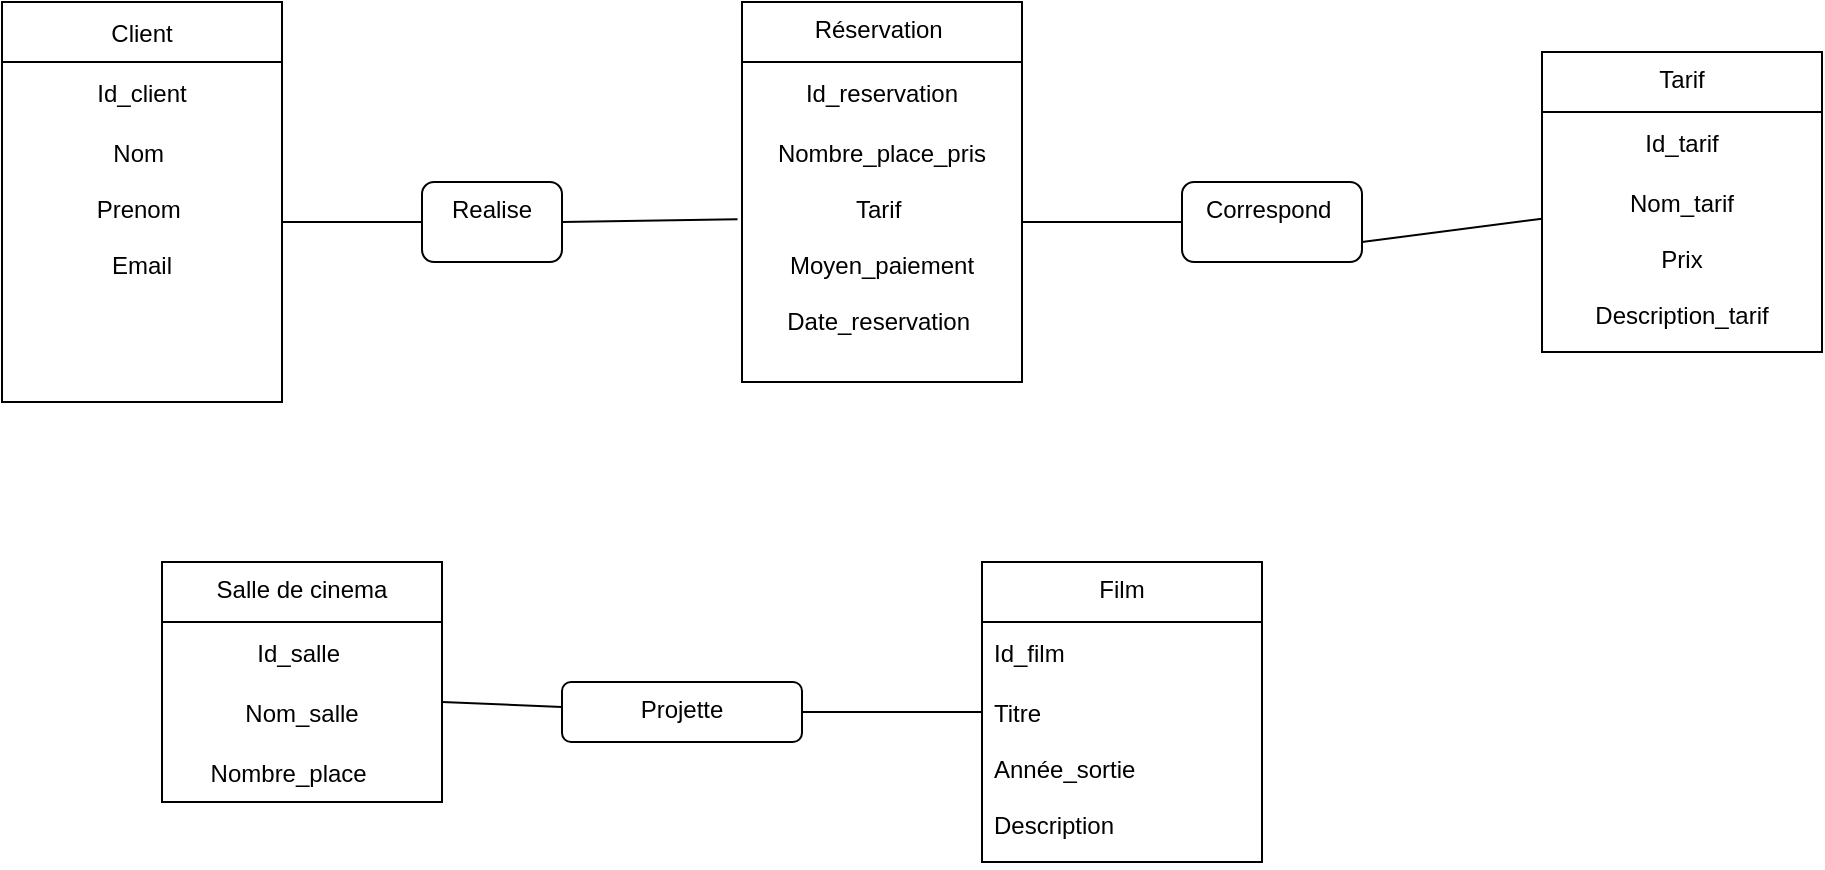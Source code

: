 <mxfile version="15.5.6" type="github">
  <diagram id="K6uwvd9n7Gt3Rg1aZ8ML" name="Page-1">
    <mxGraphModel dx="782" dy="468" grid="1" gridSize="10" guides="1" tooltips="1" connect="1" arrows="1" fold="1" page="1" pageScale="1" pageWidth="827" pageHeight="1169" math="0" shadow="0">
      <root>
        <mxCell id="0" />
        <mxCell id="1" parent="0" />
        <mxCell id="ROJ6kFfHnsHqCClzYR_g-1" value="Client" style="swimlane;fontStyle=0;childLayout=stackLayout;horizontal=1;startSize=30;horizontalStack=0;resizeParent=1;resizeParentMax=0;resizeLast=0;collapsible=1;marginBottom=0;align=center;" parent="1" vertex="1">
          <mxGeometry x="40" y="130" width="140" height="200" as="geometry" />
        </mxCell>
        <mxCell id="ROJ6kFfHnsHqCClzYR_g-2" value="Id_client" style="text;strokeColor=none;fillColor=none;align=center;verticalAlign=middle;spacingLeft=4;spacingRight=4;overflow=hidden;points=[[0,0.5],[1,0.5]];portConstraint=eastwest;rotatable=0;" parent="ROJ6kFfHnsHqCClzYR_g-1" vertex="1">
          <mxGeometry y="30" width="140" height="30" as="geometry" />
        </mxCell>
        <mxCell id="ROJ6kFfHnsHqCClzYR_g-3" value="Nom " style="text;strokeColor=none;fillColor=none;align=center;verticalAlign=middle;spacingLeft=4;spacingRight=4;overflow=hidden;points=[[0,0.5],[1,0.5]];portConstraint=eastwest;rotatable=0;" parent="ROJ6kFfHnsHqCClzYR_g-1" vertex="1">
          <mxGeometry y="60" width="140" height="30" as="geometry" />
        </mxCell>
        <mxCell id="ROJ6kFfHnsHqCClzYR_g-4" value="Prenom &#xa;&#xa;Email" style="text;strokeColor=none;fillColor=none;align=center;verticalAlign=top;spacingLeft=4;spacingRight=4;overflow=hidden;points=[[0,0.5],[1,0.5]];portConstraint=eastwest;rotatable=0;" parent="ROJ6kFfHnsHqCClzYR_g-1" vertex="1">
          <mxGeometry y="90" width="140" height="110" as="geometry" />
        </mxCell>
        <mxCell id="ROJ6kFfHnsHqCClzYR_g-5" value="Salle de cinema" style="swimlane;fontStyle=0;childLayout=stackLayout;horizontal=1;startSize=30;horizontalStack=0;resizeParent=1;resizeParentMax=0;resizeLast=0;collapsible=1;marginBottom=0;fillColor=default;verticalAlign=top;align=center;" parent="1" vertex="1">
          <mxGeometry x="120" y="410" width="140" height="120" as="geometry" />
        </mxCell>
        <mxCell id="ROJ6kFfHnsHqCClzYR_g-6" value="Id_salle " style="text;strokeColor=none;fillColor=none;align=center;verticalAlign=middle;spacingLeft=4;spacingRight=4;overflow=hidden;points=[[0,0.5],[1,0.5]];portConstraint=eastwest;rotatable=0;" parent="ROJ6kFfHnsHqCClzYR_g-5" vertex="1">
          <mxGeometry y="30" width="140" height="30" as="geometry" />
        </mxCell>
        <mxCell id="ROJ6kFfHnsHqCClzYR_g-8" value="Nom_salle" style="text;strokeColor=none;fillColor=none;align=center;verticalAlign=middle;spacingLeft=4;spacingRight=4;overflow=hidden;points=[[0,0.5],[1,0.5]];portConstraint=eastwest;rotatable=0;" parent="ROJ6kFfHnsHqCClzYR_g-5" vertex="1">
          <mxGeometry y="60" width="140" height="30" as="geometry" />
        </mxCell>
        <mxCell id="ROJ6kFfHnsHqCClzYR_g-7" value="Nombre_place    " style="text;strokeColor=none;fillColor=none;align=center;verticalAlign=middle;spacingLeft=4;spacingRight=4;overflow=hidden;points=[[0,0.5],[1,0.5]];portConstraint=eastwest;rotatable=0;" parent="ROJ6kFfHnsHqCClzYR_g-5" vertex="1">
          <mxGeometry y="90" width="140" height="30" as="geometry" />
        </mxCell>
        <mxCell id="ROJ6kFfHnsHqCClzYR_g-9" value="Tarif" style="swimlane;fontStyle=0;childLayout=stackLayout;horizontal=1;startSize=30;horizontalStack=0;resizeParent=1;resizeParentMax=0;resizeLast=0;collapsible=1;marginBottom=0;fillColor=default;verticalAlign=top;align=center;" parent="1" vertex="1">
          <mxGeometry x="810" y="155" width="140" height="150" as="geometry" />
        </mxCell>
        <mxCell id="ROJ6kFfHnsHqCClzYR_g-10" value="Id_tarif" style="text;strokeColor=none;fillColor=none;align=center;verticalAlign=middle;spacingLeft=4;spacingRight=4;overflow=hidden;points=[[0,0.5],[1,0.5]];portConstraint=eastwest;rotatable=0;" parent="ROJ6kFfHnsHqCClzYR_g-9" vertex="1">
          <mxGeometry y="30" width="140" height="30" as="geometry" />
        </mxCell>
        <mxCell id="ROJ6kFfHnsHqCClzYR_g-11" value="Nom_tarif" style="text;strokeColor=none;fillColor=none;align=center;verticalAlign=middle;spacingLeft=4;spacingRight=4;overflow=hidden;points=[[0,0.5],[1,0.5]];portConstraint=eastwest;rotatable=0;" parent="ROJ6kFfHnsHqCClzYR_g-9" vertex="1">
          <mxGeometry y="60" width="140" height="30" as="geometry" />
        </mxCell>
        <mxCell id="ROJ6kFfHnsHqCClzYR_g-12" value="Prix&#xa;&#xa;Description_tarif" style="text;strokeColor=none;fillColor=none;align=center;verticalAlign=top;spacingLeft=4;spacingRight=4;overflow=hidden;points=[[0,0.5],[1,0.5]];portConstraint=eastwest;rotatable=0;" parent="ROJ6kFfHnsHqCClzYR_g-9" vertex="1">
          <mxGeometry y="90" width="140" height="60" as="geometry" />
        </mxCell>
        <mxCell id="ROJ6kFfHnsHqCClzYR_g-13" value="Réservation " style="swimlane;fontStyle=0;childLayout=stackLayout;horizontal=1;startSize=30;horizontalStack=0;resizeParent=1;resizeParentMax=0;resizeLast=0;collapsible=1;marginBottom=0;fillColor=default;verticalAlign=top;align=center;" parent="1" vertex="1">
          <mxGeometry x="410" y="130" width="140" height="190" as="geometry" />
        </mxCell>
        <mxCell id="ROJ6kFfHnsHqCClzYR_g-14" value="Id_reservation" style="text;strokeColor=none;fillColor=none;align=center;verticalAlign=middle;spacingLeft=4;spacingRight=4;overflow=hidden;points=[[0,0.5],[1,0.5]];portConstraint=eastwest;rotatable=0;" parent="ROJ6kFfHnsHqCClzYR_g-13" vertex="1">
          <mxGeometry y="30" width="140" height="30" as="geometry" />
        </mxCell>
        <mxCell id="ROJ6kFfHnsHqCClzYR_g-15" value="Nombre_place_pris" style="text;strokeColor=none;fillColor=none;align=center;verticalAlign=middle;spacingLeft=4;spacingRight=4;overflow=hidden;points=[[0,0.5],[1,0.5]];portConstraint=eastwest;rotatable=0;" parent="ROJ6kFfHnsHqCClzYR_g-13" vertex="1">
          <mxGeometry y="60" width="140" height="30" as="geometry" />
        </mxCell>
        <mxCell id="ROJ6kFfHnsHqCClzYR_g-16" value="Tarif &#xa;&#xa;Moyen_paiement&#xa;&#xa;Date_reservation &#xa;" style="text;strokeColor=none;fillColor=none;align=center;verticalAlign=top;spacingLeft=4;spacingRight=4;overflow=hidden;points=[[0,0.5],[1,0.5]];portConstraint=eastwest;rotatable=0;" parent="ROJ6kFfHnsHqCClzYR_g-13" vertex="1">
          <mxGeometry y="90" width="140" height="100" as="geometry" />
        </mxCell>
        <mxCell id="ROJ6kFfHnsHqCClzYR_g-17" value="Film" style="swimlane;fontStyle=0;childLayout=stackLayout;horizontal=1;startSize=30;horizontalStack=0;resizeParent=1;resizeParentMax=0;resizeLast=0;collapsible=1;marginBottom=0;fillColor=default;align=center;verticalAlign=top;" parent="1" vertex="1">
          <mxGeometry x="530" y="410" width="140" height="150" as="geometry" />
        </mxCell>
        <mxCell id="ROJ6kFfHnsHqCClzYR_g-18" value="Id_film" style="text;strokeColor=none;fillColor=none;align=left;verticalAlign=middle;spacingLeft=4;spacingRight=4;overflow=hidden;points=[[0,0.5],[1,0.5]];portConstraint=eastwest;rotatable=0;" parent="ROJ6kFfHnsHqCClzYR_g-17" vertex="1">
          <mxGeometry y="30" width="140" height="30" as="geometry" />
        </mxCell>
        <mxCell id="ROJ6kFfHnsHqCClzYR_g-19" value="Titre" style="text;strokeColor=none;fillColor=none;align=left;verticalAlign=middle;spacingLeft=4;spacingRight=4;overflow=hidden;points=[[0,0.5],[1,0.5]];portConstraint=eastwest;rotatable=0;" parent="ROJ6kFfHnsHqCClzYR_g-17" vertex="1">
          <mxGeometry y="60" width="140" height="30" as="geometry" />
        </mxCell>
        <mxCell id="ROJ6kFfHnsHqCClzYR_g-20" value="Année_sortie&#xa;&#xa;Description " style="text;strokeColor=none;fillColor=none;align=left;verticalAlign=top;spacingLeft=4;spacingRight=4;overflow=hidden;points=[[0,0.5],[1,0.5]];portConstraint=eastwest;rotatable=0;" parent="ROJ6kFfHnsHqCClzYR_g-17" vertex="1">
          <mxGeometry y="90" width="140" height="60" as="geometry" />
        </mxCell>
        <mxCell id="ROJ6kFfHnsHqCClzYR_g-22" value="" style="endArrow=none;html=1;rounded=0;" parent="1" target="ROJ6kFfHnsHqCClzYR_g-23" edge="1">
          <mxGeometry width="50" height="50" relative="1" as="geometry">
            <mxPoint x="180" y="240" as="sourcePoint" />
            <mxPoint x="240" y="240" as="targetPoint" />
          </mxGeometry>
        </mxCell>
        <mxCell id="ROJ6kFfHnsHqCClzYR_g-23" value="Realise" style="rounded=1;whiteSpace=wrap;html=1;fillColor=default;align=center;verticalAlign=top;" parent="1" vertex="1">
          <mxGeometry x="250" y="220" width="70" height="40" as="geometry" />
        </mxCell>
        <mxCell id="ROJ6kFfHnsHqCClzYR_g-24" value="" style="endArrow=none;html=1;rounded=0;entryX=-0.016;entryY=0.186;entryDx=0;entryDy=0;entryPerimeter=0;" parent="1" target="ROJ6kFfHnsHqCClzYR_g-16" edge="1">
          <mxGeometry width="50" height="50" relative="1" as="geometry">
            <mxPoint x="320" y="240" as="sourcePoint" />
            <mxPoint x="370" y="190" as="targetPoint" />
          </mxGeometry>
        </mxCell>
        <mxCell id="ROJ6kFfHnsHqCClzYR_g-25" value="" style="endArrow=none;html=1;rounded=0;" parent="1" target="ROJ6kFfHnsHqCClzYR_g-26" edge="1">
          <mxGeometry width="50" height="50" relative="1" as="geometry">
            <mxPoint x="260" y="480" as="sourcePoint" />
            <mxPoint x="320" y="480" as="targetPoint" />
          </mxGeometry>
        </mxCell>
        <mxCell id="ROJ6kFfHnsHqCClzYR_g-26" value="Projette" style="rounded=1;whiteSpace=wrap;html=1;fillColor=default;align=center;verticalAlign=top;" parent="1" vertex="1">
          <mxGeometry x="320" y="470" width="120" height="30" as="geometry" />
        </mxCell>
        <mxCell id="ROJ6kFfHnsHqCClzYR_g-27" value="" style="endArrow=none;html=1;rounded=0;entryX=0;entryY=0.5;entryDx=0;entryDy=0;exitX=1;exitY=0.5;exitDx=0;exitDy=0;" parent="1" source="ROJ6kFfHnsHqCClzYR_g-26" target="ROJ6kFfHnsHqCClzYR_g-19" edge="1">
          <mxGeometry width="50" height="50" relative="1" as="geometry">
            <mxPoint x="450" y="480" as="sourcePoint" />
            <mxPoint x="468" y="430" as="targetPoint" />
          </mxGeometry>
        </mxCell>
        <mxCell id="ROJ6kFfHnsHqCClzYR_g-29" value="Correspond&amp;nbsp;" style="rounded=1;whiteSpace=wrap;html=1;fillColor=default;align=center;verticalAlign=top;" parent="1" vertex="1">
          <mxGeometry x="630" y="220" width="90" height="40" as="geometry" />
        </mxCell>
        <mxCell id="ROJ6kFfHnsHqCClzYR_g-30" value="" style="endArrow=none;html=1;rounded=0;entryX=0;entryY=0.5;entryDx=0;entryDy=0;" parent="1" target="ROJ6kFfHnsHqCClzYR_g-29" edge="1">
          <mxGeometry width="50" height="50" relative="1" as="geometry">
            <mxPoint x="550" y="240" as="sourcePoint" />
            <mxPoint x="600" y="190" as="targetPoint" />
          </mxGeometry>
        </mxCell>
        <mxCell id="ROJ6kFfHnsHqCClzYR_g-31" value="" style="endArrow=none;html=1;rounded=0;entryX=0;entryY=0.778;entryDx=0;entryDy=0;entryPerimeter=0;" parent="1" target="ROJ6kFfHnsHqCClzYR_g-11" edge="1">
          <mxGeometry width="50" height="50" relative="1" as="geometry">
            <mxPoint x="720" y="250" as="sourcePoint" />
            <mxPoint x="770" y="200" as="targetPoint" />
          </mxGeometry>
        </mxCell>
      </root>
    </mxGraphModel>
  </diagram>
</mxfile>
